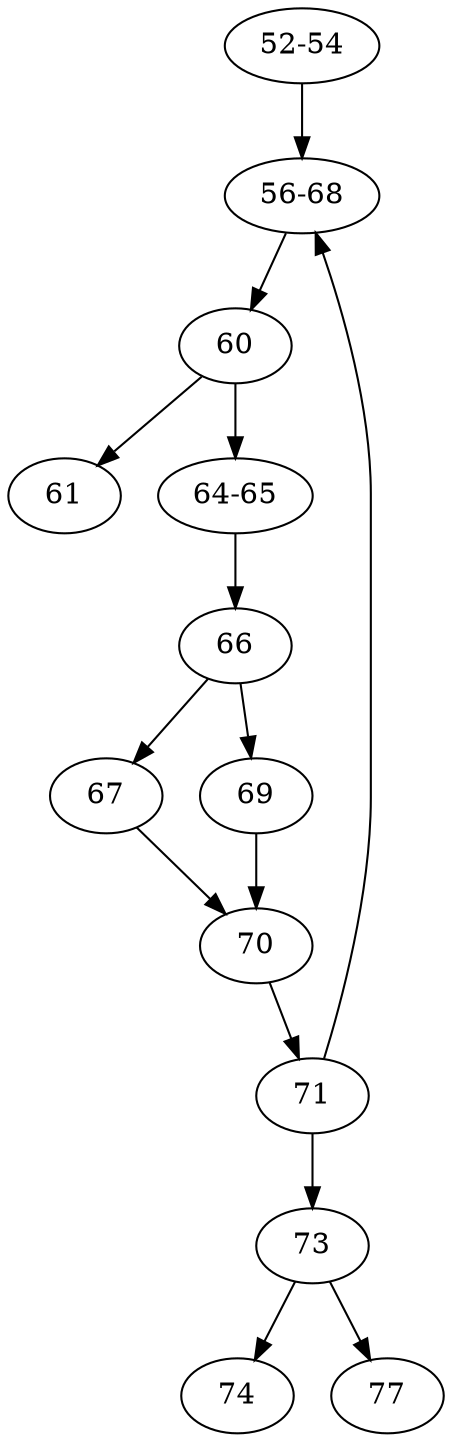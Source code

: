 digraph controlflow {
rankdir=TB;
idk [label = "56-68"];
"52-54"->idk;
70->71->idk;
idk->60;
60->61;
60->"64-65"->66;
66->67->70;
66->69->70;
71->73->74;
73->77;
}

